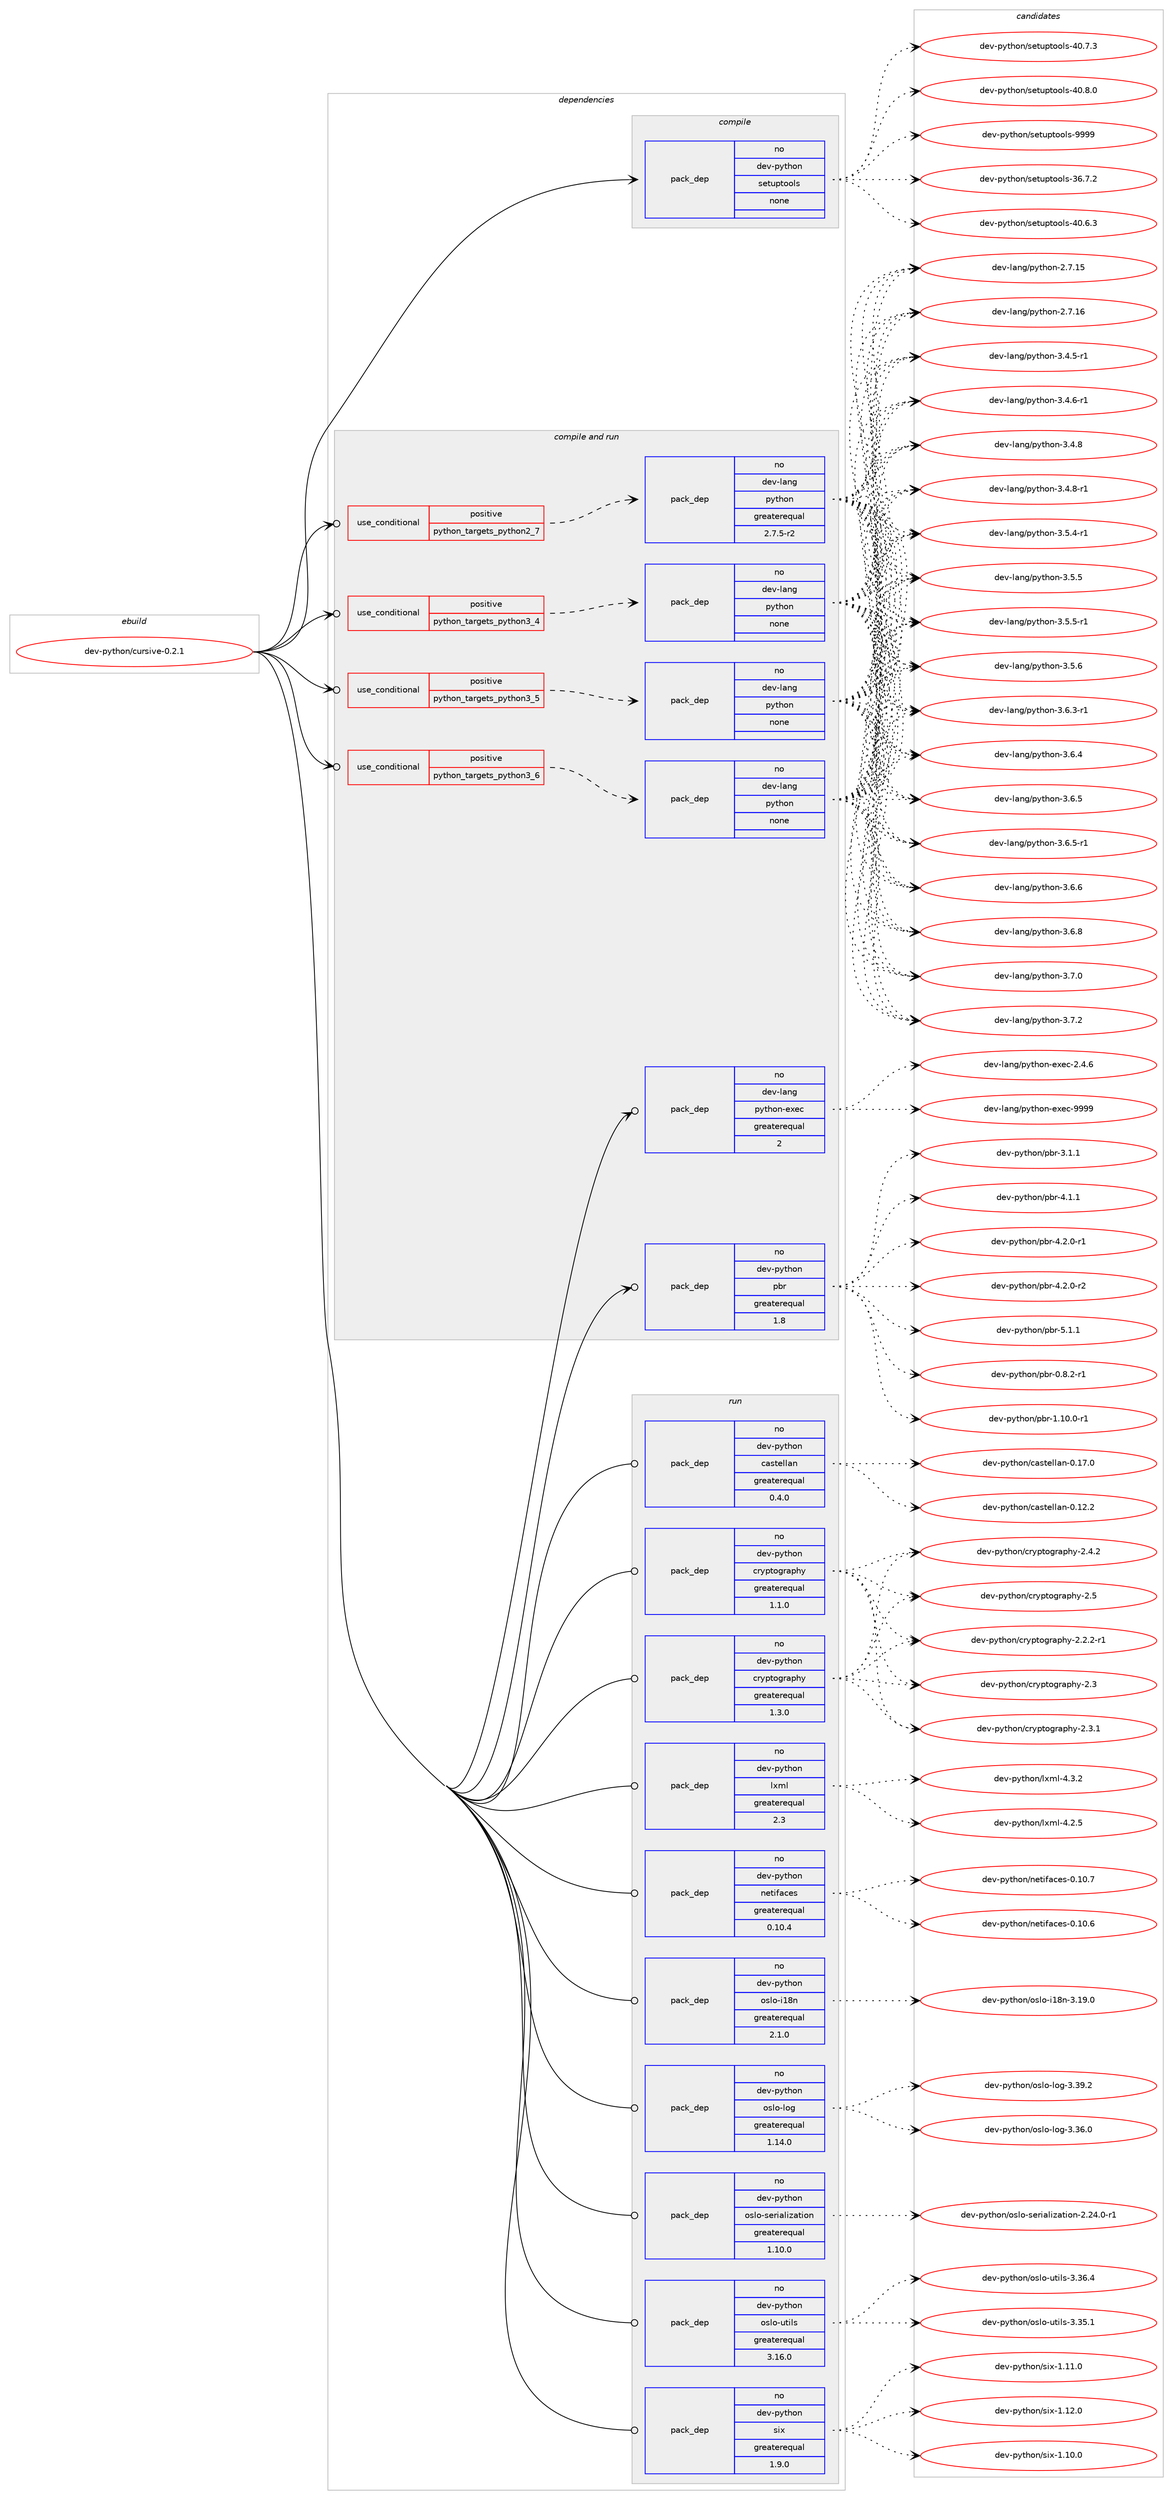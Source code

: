 digraph prolog {

# *************
# Graph options
# *************

newrank=true;
concentrate=true;
compound=true;
graph [rankdir=LR,fontname=Helvetica,fontsize=10,ranksep=1.5];#, ranksep=2.5, nodesep=0.2];
edge  [arrowhead=vee];
node  [fontname=Helvetica,fontsize=10];

# **********
# The ebuild
# **********

subgraph cluster_leftcol {
color=gray;
rank=same;
label=<<i>ebuild</i>>;
id [label="dev-python/cursive-0.2.1", color=red, width=4, href="../dev-python/cursive-0.2.1.svg"];
}

# ****************
# The dependencies
# ****************

subgraph cluster_midcol {
color=gray;
label=<<i>dependencies</i>>;
subgraph cluster_compile {
fillcolor="#eeeeee";
style=filled;
label=<<i>compile</i>>;
subgraph pack1008723 {
dependency1404919 [label=<<TABLE BORDER="0" CELLBORDER="1" CELLSPACING="0" CELLPADDING="4" WIDTH="220"><TR><TD ROWSPAN="6" CELLPADDING="30">pack_dep</TD></TR><TR><TD WIDTH="110">no</TD></TR><TR><TD>dev-python</TD></TR><TR><TD>setuptools</TD></TR><TR><TD>none</TD></TR><TR><TD></TD></TR></TABLE>>, shape=none, color=blue];
}
id:e -> dependency1404919:w [weight=20,style="solid",arrowhead="vee"];
}
subgraph cluster_compileandrun {
fillcolor="#eeeeee";
style=filled;
label=<<i>compile and run</i>>;
subgraph cond372951 {
dependency1404920 [label=<<TABLE BORDER="0" CELLBORDER="1" CELLSPACING="0" CELLPADDING="4"><TR><TD ROWSPAN="3" CELLPADDING="10">use_conditional</TD></TR><TR><TD>positive</TD></TR><TR><TD>python_targets_python2_7</TD></TR></TABLE>>, shape=none, color=red];
subgraph pack1008724 {
dependency1404921 [label=<<TABLE BORDER="0" CELLBORDER="1" CELLSPACING="0" CELLPADDING="4" WIDTH="220"><TR><TD ROWSPAN="6" CELLPADDING="30">pack_dep</TD></TR><TR><TD WIDTH="110">no</TD></TR><TR><TD>dev-lang</TD></TR><TR><TD>python</TD></TR><TR><TD>greaterequal</TD></TR><TR><TD>2.7.5-r2</TD></TR></TABLE>>, shape=none, color=blue];
}
dependency1404920:e -> dependency1404921:w [weight=20,style="dashed",arrowhead="vee"];
}
id:e -> dependency1404920:w [weight=20,style="solid",arrowhead="odotvee"];
subgraph cond372952 {
dependency1404922 [label=<<TABLE BORDER="0" CELLBORDER="1" CELLSPACING="0" CELLPADDING="4"><TR><TD ROWSPAN="3" CELLPADDING="10">use_conditional</TD></TR><TR><TD>positive</TD></TR><TR><TD>python_targets_python3_4</TD></TR></TABLE>>, shape=none, color=red];
subgraph pack1008725 {
dependency1404923 [label=<<TABLE BORDER="0" CELLBORDER="1" CELLSPACING="0" CELLPADDING="4" WIDTH="220"><TR><TD ROWSPAN="6" CELLPADDING="30">pack_dep</TD></TR><TR><TD WIDTH="110">no</TD></TR><TR><TD>dev-lang</TD></TR><TR><TD>python</TD></TR><TR><TD>none</TD></TR><TR><TD></TD></TR></TABLE>>, shape=none, color=blue];
}
dependency1404922:e -> dependency1404923:w [weight=20,style="dashed",arrowhead="vee"];
}
id:e -> dependency1404922:w [weight=20,style="solid",arrowhead="odotvee"];
subgraph cond372953 {
dependency1404924 [label=<<TABLE BORDER="0" CELLBORDER="1" CELLSPACING="0" CELLPADDING="4"><TR><TD ROWSPAN="3" CELLPADDING="10">use_conditional</TD></TR><TR><TD>positive</TD></TR><TR><TD>python_targets_python3_5</TD></TR></TABLE>>, shape=none, color=red];
subgraph pack1008726 {
dependency1404925 [label=<<TABLE BORDER="0" CELLBORDER="1" CELLSPACING="0" CELLPADDING="4" WIDTH="220"><TR><TD ROWSPAN="6" CELLPADDING="30">pack_dep</TD></TR><TR><TD WIDTH="110">no</TD></TR><TR><TD>dev-lang</TD></TR><TR><TD>python</TD></TR><TR><TD>none</TD></TR><TR><TD></TD></TR></TABLE>>, shape=none, color=blue];
}
dependency1404924:e -> dependency1404925:w [weight=20,style="dashed",arrowhead="vee"];
}
id:e -> dependency1404924:w [weight=20,style="solid",arrowhead="odotvee"];
subgraph cond372954 {
dependency1404926 [label=<<TABLE BORDER="0" CELLBORDER="1" CELLSPACING="0" CELLPADDING="4"><TR><TD ROWSPAN="3" CELLPADDING="10">use_conditional</TD></TR><TR><TD>positive</TD></TR><TR><TD>python_targets_python3_6</TD></TR></TABLE>>, shape=none, color=red];
subgraph pack1008727 {
dependency1404927 [label=<<TABLE BORDER="0" CELLBORDER="1" CELLSPACING="0" CELLPADDING="4" WIDTH="220"><TR><TD ROWSPAN="6" CELLPADDING="30">pack_dep</TD></TR><TR><TD WIDTH="110">no</TD></TR><TR><TD>dev-lang</TD></TR><TR><TD>python</TD></TR><TR><TD>none</TD></TR><TR><TD></TD></TR></TABLE>>, shape=none, color=blue];
}
dependency1404926:e -> dependency1404927:w [weight=20,style="dashed",arrowhead="vee"];
}
id:e -> dependency1404926:w [weight=20,style="solid",arrowhead="odotvee"];
subgraph pack1008728 {
dependency1404928 [label=<<TABLE BORDER="0" CELLBORDER="1" CELLSPACING="0" CELLPADDING="4" WIDTH="220"><TR><TD ROWSPAN="6" CELLPADDING="30">pack_dep</TD></TR><TR><TD WIDTH="110">no</TD></TR><TR><TD>dev-lang</TD></TR><TR><TD>python-exec</TD></TR><TR><TD>greaterequal</TD></TR><TR><TD>2</TD></TR></TABLE>>, shape=none, color=blue];
}
id:e -> dependency1404928:w [weight=20,style="solid",arrowhead="odotvee"];
subgraph pack1008729 {
dependency1404929 [label=<<TABLE BORDER="0" CELLBORDER="1" CELLSPACING="0" CELLPADDING="4" WIDTH="220"><TR><TD ROWSPAN="6" CELLPADDING="30">pack_dep</TD></TR><TR><TD WIDTH="110">no</TD></TR><TR><TD>dev-python</TD></TR><TR><TD>pbr</TD></TR><TR><TD>greaterequal</TD></TR><TR><TD>1.8</TD></TR></TABLE>>, shape=none, color=blue];
}
id:e -> dependency1404929:w [weight=20,style="solid",arrowhead="odotvee"];
}
subgraph cluster_run {
fillcolor="#eeeeee";
style=filled;
label=<<i>run</i>>;
subgraph pack1008730 {
dependency1404930 [label=<<TABLE BORDER="0" CELLBORDER="1" CELLSPACING="0" CELLPADDING="4" WIDTH="220"><TR><TD ROWSPAN="6" CELLPADDING="30">pack_dep</TD></TR><TR><TD WIDTH="110">no</TD></TR><TR><TD>dev-python</TD></TR><TR><TD>castellan</TD></TR><TR><TD>greaterequal</TD></TR><TR><TD>0.4.0</TD></TR></TABLE>>, shape=none, color=blue];
}
id:e -> dependency1404930:w [weight=20,style="solid",arrowhead="odot"];
subgraph pack1008731 {
dependency1404931 [label=<<TABLE BORDER="0" CELLBORDER="1" CELLSPACING="0" CELLPADDING="4" WIDTH="220"><TR><TD ROWSPAN="6" CELLPADDING="30">pack_dep</TD></TR><TR><TD WIDTH="110">no</TD></TR><TR><TD>dev-python</TD></TR><TR><TD>cryptography</TD></TR><TR><TD>greaterequal</TD></TR><TR><TD>1.1.0</TD></TR></TABLE>>, shape=none, color=blue];
}
id:e -> dependency1404931:w [weight=20,style="solid",arrowhead="odot"];
subgraph pack1008732 {
dependency1404932 [label=<<TABLE BORDER="0" CELLBORDER="1" CELLSPACING="0" CELLPADDING="4" WIDTH="220"><TR><TD ROWSPAN="6" CELLPADDING="30">pack_dep</TD></TR><TR><TD WIDTH="110">no</TD></TR><TR><TD>dev-python</TD></TR><TR><TD>cryptography</TD></TR><TR><TD>greaterequal</TD></TR><TR><TD>1.3.0</TD></TR></TABLE>>, shape=none, color=blue];
}
id:e -> dependency1404932:w [weight=20,style="solid",arrowhead="odot"];
subgraph pack1008733 {
dependency1404933 [label=<<TABLE BORDER="0" CELLBORDER="1" CELLSPACING="0" CELLPADDING="4" WIDTH="220"><TR><TD ROWSPAN="6" CELLPADDING="30">pack_dep</TD></TR><TR><TD WIDTH="110">no</TD></TR><TR><TD>dev-python</TD></TR><TR><TD>lxml</TD></TR><TR><TD>greaterequal</TD></TR><TR><TD>2.3</TD></TR></TABLE>>, shape=none, color=blue];
}
id:e -> dependency1404933:w [weight=20,style="solid",arrowhead="odot"];
subgraph pack1008734 {
dependency1404934 [label=<<TABLE BORDER="0" CELLBORDER="1" CELLSPACING="0" CELLPADDING="4" WIDTH="220"><TR><TD ROWSPAN="6" CELLPADDING="30">pack_dep</TD></TR><TR><TD WIDTH="110">no</TD></TR><TR><TD>dev-python</TD></TR><TR><TD>netifaces</TD></TR><TR><TD>greaterequal</TD></TR><TR><TD>0.10.4</TD></TR></TABLE>>, shape=none, color=blue];
}
id:e -> dependency1404934:w [weight=20,style="solid",arrowhead="odot"];
subgraph pack1008735 {
dependency1404935 [label=<<TABLE BORDER="0" CELLBORDER="1" CELLSPACING="0" CELLPADDING="4" WIDTH="220"><TR><TD ROWSPAN="6" CELLPADDING="30">pack_dep</TD></TR><TR><TD WIDTH="110">no</TD></TR><TR><TD>dev-python</TD></TR><TR><TD>oslo-i18n</TD></TR><TR><TD>greaterequal</TD></TR><TR><TD>2.1.0</TD></TR></TABLE>>, shape=none, color=blue];
}
id:e -> dependency1404935:w [weight=20,style="solid",arrowhead="odot"];
subgraph pack1008736 {
dependency1404936 [label=<<TABLE BORDER="0" CELLBORDER="1" CELLSPACING="0" CELLPADDING="4" WIDTH="220"><TR><TD ROWSPAN="6" CELLPADDING="30">pack_dep</TD></TR><TR><TD WIDTH="110">no</TD></TR><TR><TD>dev-python</TD></TR><TR><TD>oslo-log</TD></TR><TR><TD>greaterequal</TD></TR><TR><TD>1.14.0</TD></TR></TABLE>>, shape=none, color=blue];
}
id:e -> dependency1404936:w [weight=20,style="solid",arrowhead="odot"];
subgraph pack1008737 {
dependency1404937 [label=<<TABLE BORDER="0" CELLBORDER="1" CELLSPACING="0" CELLPADDING="4" WIDTH="220"><TR><TD ROWSPAN="6" CELLPADDING="30">pack_dep</TD></TR><TR><TD WIDTH="110">no</TD></TR><TR><TD>dev-python</TD></TR><TR><TD>oslo-serialization</TD></TR><TR><TD>greaterequal</TD></TR><TR><TD>1.10.0</TD></TR></TABLE>>, shape=none, color=blue];
}
id:e -> dependency1404937:w [weight=20,style="solid",arrowhead="odot"];
subgraph pack1008738 {
dependency1404938 [label=<<TABLE BORDER="0" CELLBORDER="1" CELLSPACING="0" CELLPADDING="4" WIDTH="220"><TR><TD ROWSPAN="6" CELLPADDING="30">pack_dep</TD></TR><TR><TD WIDTH="110">no</TD></TR><TR><TD>dev-python</TD></TR><TR><TD>oslo-utils</TD></TR><TR><TD>greaterequal</TD></TR><TR><TD>3.16.0</TD></TR></TABLE>>, shape=none, color=blue];
}
id:e -> dependency1404938:w [weight=20,style="solid",arrowhead="odot"];
subgraph pack1008739 {
dependency1404939 [label=<<TABLE BORDER="0" CELLBORDER="1" CELLSPACING="0" CELLPADDING="4" WIDTH="220"><TR><TD ROWSPAN="6" CELLPADDING="30">pack_dep</TD></TR><TR><TD WIDTH="110">no</TD></TR><TR><TD>dev-python</TD></TR><TR><TD>six</TD></TR><TR><TD>greaterequal</TD></TR><TR><TD>1.9.0</TD></TR></TABLE>>, shape=none, color=blue];
}
id:e -> dependency1404939:w [weight=20,style="solid",arrowhead="odot"];
}
}

# **************
# The candidates
# **************

subgraph cluster_choices {
rank=same;
color=gray;
label=<<i>candidates</i>>;

subgraph choice1008723 {
color=black;
nodesep=1;
choice100101118451121211161041111104711510111611711211611111110811545515446554650 [label="dev-python/setuptools-36.7.2", color=red, width=4,href="../dev-python/setuptools-36.7.2.svg"];
choice100101118451121211161041111104711510111611711211611111110811545524846544651 [label="dev-python/setuptools-40.6.3", color=red, width=4,href="../dev-python/setuptools-40.6.3.svg"];
choice100101118451121211161041111104711510111611711211611111110811545524846554651 [label="dev-python/setuptools-40.7.3", color=red, width=4,href="../dev-python/setuptools-40.7.3.svg"];
choice100101118451121211161041111104711510111611711211611111110811545524846564648 [label="dev-python/setuptools-40.8.0", color=red, width=4,href="../dev-python/setuptools-40.8.0.svg"];
choice10010111845112121116104111110471151011161171121161111111081154557575757 [label="dev-python/setuptools-9999", color=red, width=4,href="../dev-python/setuptools-9999.svg"];
dependency1404919:e -> choice100101118451121211161041111104711510111611711211611111110811545515446554650:w [style=dotted,weight="100"];
dependency1404919:e -> choice100101118451121211161041111104711510111611711211611111110811545524846544651:w [style=dotted,weight="100"];
dependency1404919:e -> choice100101118451121211161041111104711510111611711211611111110811545524846554651:w [style=dotted,weight="100"];
dependency1404919:e -> choice100101118451121211161041111104711510111611711211611111110811545524846564648:w [style=dotted,weight="100"];
dependency1404919:e -> choice10010111845112121116104111110471151011161171121161111111081154557575757:w [style=dotted,weight="100"];
}
subgraph choice1008724 {
color=black;
nodesep=1;
choice10010111845108971101034711212111610411111045504655464953 [label="dev-lang/python-2.7.15", color=red, width=4,href="../dev-lang/python-2.7.15.svg"];
choice10010111845108971101034711212111610411111045504655464954 [label="dev-lang/python-2.7.16", color=red, width=4,href="../dev-lang/python-2.7.16.svg"];
choice1001011184510897110103471121211161041111104551465246534511449 [label="dev-lang/python-3.4.5-r1", color=red, width=4,href="../dev-lang/python-3.4.5-r1.svg"];
choice1001011184510897110103471121211161041111104551465246544511449 [label="dev-lang/python-3.4.6-r1", color=red, width=4,href="../dev-lang/python-3.4.6-r1.svg"];
choice100101118451089711010347112121116104111110455146524656 [label="dev-lang/python-3.4.8", color=red, width=4,href="../dev-lang/python-3.4.8.svg"];
choice1001011184510897110103471121211161041111104551465246564511449 [label="dev-lang/python-3.4.8-r1", color=red, width=4,href="../dev-lang/python-3.4.8-r1.svg"];
choice1001011184510897110103471121211161041111104551465346524511449 [label="dev-lang/python-3.5.4-r1", color=red, width=4,href="../dev-lang/python-3.5.4-r1.svg"];
choice100101118451089711010347112121116104111110455146534653 [label="dev-lang/python-3.5.5", color=red, width=4,href="../dev-lang/python-3.5.5.svg"];
choice1001011184510897110103471121211161041111104551465346534511449 [label="dev-lang/python-3.5.5-r1", color=red, width=4,href="../dev-lang/python-3.5.5-r1.svg"];
choice100101118451089711010347112121116104111110455146534654 [label="dev-lang/python-3.5.6", color=red, width=4,href="../dev-lang/python-3.5.6.svg"];
choice1001011184510897110103471121211161041111104551465446514511449 [label="dev-lang/python-3.6.3-r1", color=red, width=4,href="../dev-lang/python-3.6.3-r1.svg"];
choice100101118451089711010347112121116104111110455146544652 [label="dev-lang/python-3.6.4", color=red, width=4,href="../dev-lang/python-3.6.4.svg"];
choice100101118451089711010347112121116104111110455146544653 [label="dev-lang/python-3.6.5", color=red, width=4,href="../dev-lang/python-3.6.5.svg"];
choice1001011184510897110103471121211161041111104551465446534511449 [label="dev-lang/python-3.6.5-r1", color=red, width=4,href="../dev-lang/python-3.6.5-r1.svg"];
choice100101118451089711010347112121116104111110455146544654 [label="dev-lang/python-3.6.6", color=red, width=4,href="../dev-lang/python-3.6.6.svg"];
choice100101118451089711010347112121116104111110455146544656 [label="dev-lang/python-3.6.8", color=red, width=4,href="../dev-lang/python-3.6.8.svg"];
choice100101118451089711010347112121116104111110455146554648 [label="dev-lang/python-3.7.0", color=red, width=4,href="../dev-lang/python-3.7.0.svg"];
choice100101118451089711010347112121116104111110455146554650 [label="dev-lang/python-3.7.2", color=red, width=4,href="../dev-lang/python-3.7.2.svg"];
dependency1404921:e -> choice10010111845108971101034711212111610411111045504655464953:w [style=dotted,weight="100"];
dependency1404921:e -> choice10010111845108971101034711212111610411111045504655464954:w [style=dotted,weight="100"];
dependency1404921:e -> choice1001011184510897110103471121211161041111104551465246534511449:w [style=dotted,weight="100"];
dependency1404921:e -> choice1001011184510897110103471121211161041111104551465246544511449:w [style=dotted,weight="100"];
dependency1404921:e -> choice100101118451089711010347112121116104111110455146524656:w [style=dotted,weight="100"];
dependency1404921:e -> choice1001011184510897110103471121211161041111104551465246564511449:w [style=dotted,weight="100"];
dependency1404921:e -> choice1001011184510897110103471121211161041111104551465346524511449:w [style=dotted,weight="100"];
dependency1404921:e -> choice100101118451089711010347112121116104111110455146534653:w [style=dotted,weight="100"];
dependency1404921:e -> choice1001011184510897110103471121211161041111104551465346534511449:w [style=dotted,weight="100"];
dependency1404921:e -> choice100101118451089711010347112121116104111110455146534654:w [style=dotted,weight="100"];
dependency1404921:e -> choice1001011184510897110103471121211161041111104551465446514511449:w [style=dotted,weight="100"];
dependency1404921:e -> choice100101118451089711010347112121116104111110455146544652:w [style=dotted,weight="100"];
dependency1404921:e -> choice100101118451089711010347112121116104111110455146544653:w [style=dotted,weight="100"];
dependency1404921:e -> choice1001011184510897110103471121211161041111104551465446534511449:w [style=dotted,weight="100"];
dependency1404921:e -> choice100101118451089711010347112121116104111110455146544654:w [style=dotted,weight="100"];
dependency1404921:e -> choice100101118451089711010347112121116104111110455146544656:w [style=dotted,weight="100"];
dependency1404921:e -> choice100101118451089711010347112121116104111110455146554648:w [style=dotted,weight="100"];
dependency1404921:e -> choice100101118451089711010347112121116104111110455146554650:w [style=dotted,weight="100"];
}
subgraph choice1008725 {
color=black;
nodesep=1;
choice10010111845108971101034711212111610411111045504655464953 [label="dev-lang/python-2.7.15", color=red, width=4,href="../dev-lang/python-2.7.15.svg"];
choice10010111845108971101034711212111610411111045504655464954 [label="dev-lang/python-2.7.16", color=red, width=4,href="../dev-lang/python-2.7.16.svg"];
choice1001011184510897110103471121211161041111104551465246534511449 [label="dev-lang/python-3.4.5-r1", color=red, width=4,href="../dev-lang/python-3.4.5-r1.svg"];
choice1001011184510897110103471121211161041111104551465246544511449 [label="dev-lang/python-3.4.6-r1", color=red, width=4,href="../dev-lang/python-3.4.6-r1.svg"];
choice100101118451089711010347112121116104111110455146524656 [label="dev-lang/python-3.4.8", color=red, width=4,href="../dev-lang/python-3.4.8.svg"];
choice1001011184510897110103471121211161041111104551465246564511449 [label="dev-lang/python-3.4.8-r1", color=red, width=4,href="../dev-lang/python-3.4.8-r1.svg"];
choice1001011184510897110103471121211161041111104551465346524511449 [label="dev-lang/python-3.5.4-r1", color=red, width=4,href="../dev-lang/python-3.5.4-r1.svg"];
choice100101118451089711010347112121116104111110455146534653 [label="dev-lang/python-3.5.5", color=red, width=4,href="../dev-lang/python-3.5.5.svg"];
choice1001011184510897110103471121211161041111104551465346534511449 [label="dev-lang/python-3.5.5-r1", color=red, width=4,href="../dev-lang/python-3.5.5-r1.svg"];
choice100101118451089711010347112121116104111110455146534654 [label="dev-lang/python-3.5.6", color=red, width=4,href="../dev-lang/python-3.5.6.svg"];
choice1001011184510897110103471121211161041111104551465446514511449 [label="dev-lang/python-3.6.3-r1", color=red, width=4,href="../dev-lang/python-3.6.3-r1.svg"];
choice100101118451089711010347112121116104111110455146544652 [label="dev-lang/python-3.6.4", color=red, width=4,href="../dev-lang/python-3.6.4.svg"];
choice100101118451089711010347112121116104111110455146544653 [label="dev-lang/python-3.6.5", color=red, width=4,href="../dev-lang/python-3.6.5.svg"];
choice1001011184510897110103471121211161041111104551465446534511449 [label="dev-lang/python-3.6.5-r1", color=red, width=4,href="../dev-lang/python-3.6.5-r1.svg"];
choice100101118451089711010347112121116104111110455146544654 [label="dev-lang/python-3.6.6", color=red, width=4,href="../dev-lang/python-3.6.6.svg"];
choice100101118451089711010347112121116104111110455146544656 [label="dev-lang/python-3.6.8", color=red, width=4,href="../dev-lang/python-3.6.8.svg"];
choice100101118451089711010347112121116104111110455146554648 [label="dev-lang/python-3.7.0", color=red, width=4,href="../dev-lang/python-3.7.0.svg"];
choice100101118451089711010347112121116104111110455146554650 [label="dev-lang/python-3.7.2", color=red, width=4,href="../dev-lang/python-3.7.2.svg"];
dependency1404923:e -> choice10010111845108971101034711212111610411111045504655464953:w [style=dotted,weight="100"];
dependency1404923:e -> choice10010111845108971101034711212111610411111045504655464954:w [style=dotted,weight="100"];
dependency1404923:e -> choice1001011184510897110103471121211161041111104551465246534511449:w [style=dotted,weight="100"];
dependency1404923:e -> choice1001011184510897110103471121211161041111104551465246544511449:w [style=dotted,weight="100"];
dependency1404923:e -> choice100101118451089711010347112121116104111110455146524656:w [style=dotted,weight="100"];
dependency1404923:e -> choice1001011184510897110103471121211161041111104551465246564511449:w [style=dotted,weight="100"];
dependency1404923:e -> choice1001011184510897110103471121211161041111104551465346524511449:w [style=dotted,weight="100"];
dependency1404923:e -> choice100101118451089711010347112121116104111110455146534653:w [style=dotted,weight="100"];
dependency1404923:e -> choice1001011184510897110103471121211161041111104551465346534511449:w [style=dotted,weight="100"];
dependency1404923:e -> choice100101118451089711010347112121116104111110455146534654:w [style=dotted,weight="100"];
dependency1404923:e -> choice1001011184510897110103471121211161041111104551465446514511449:w [style=dotted,weight="100"];
dependency1404923:e -> choice100101118451089711010347112121116104111110455146544652:w [style=dotted,weight="100"];
dependency1404923:e -> choice100101118451089711010347112121116104111110455146544653:w [style=dotted,weight="100"];
dependency1404923:e -> choice1001011184510897110103471121211161041111104551465446534511449:w [style=dotted,weight="100"];
dependency1404923:e -> choice100101118451089711010347112121116104111110455146544654:w [style=dotted,weight="100"];
dependency1404923:e -> choice100101118451089711010347112121116104111110455146544656:w [style=dotted,weight="100"];
dependency1404923:e -> choice100101118451089711010347112121116104111110455146554648:w [style=dotted,weight="100"];
dependency1404923:e -> choice100101118451089711010347112121116104111110455146554650:w [style=dotted,weight="100"];
}
subgraph choice1008726 {
color=black;
nodesep=1;
choice10010111845108971101034711212111610411111045504655464953 [label="dev-lang/python-2.7.15", color=red, width=4,href="../dev-lang/python-2.7.15.svg"];
choice10010111845108971101034711212111610411111045504655464954 [label="dev-lang/python-2.7.16", color=red, width=4,href="../dev-lang/python-2.7.16.svg"];
choice1001011184510897110103471121211161041111104551465246534511449 [label="dev-lang/python-3.4.5-r1", color=red, width=4,href="../dev-lang/python-3.4.5-r1.svg"];
choice1001011184510897110103471121211161041111104551465246544511449 [label="dev-lang/python-3.4.6-r1", color=red, width=4,href="../dev-lang/python-3.4.6-r1.svg"];
choice100101118451089711010347112121116104111110455146524656 [label="dev-lang/python-3.4.8", color=red, width=4,href="../dev-lang/python-3.4.8.svg"];
choice1001011184510897110103471121211161041111104551465246564511449 [label="dev-lang/python-3.4.8-r1", color=red, width=4,href="../dev-lang/python-3.4.8-r1.svg"];
choice1001011184510897110103471121211161041111104551465346524511449 [label="dev-lang/python-3.5.4-r1", color=red, width=4,href="../dev-lang/python-3.5.4-r1.svg"];
choice100101118451089711010347112121116104111110455146534653 [label="dev-lang/python-3.5.5", color=red, width=4,href="../dev-lang/python-3.5.5.svg"];
choice1001011184510897110103471121211161041111104551465346534511449 [label="dev-lang/python-3.5.5-r1", color=red, width=4,href="../dev-lang/python-3.5.5-r1.svg"];
choice100101118451089711010347112121116104111110455146534654 [label="dev-lang/python-3.5.6", color=red, width=4,href="../dev-lang/python-3.5.6.svg"];
choice1001011184510897110103471121211161041111104551465446514511449 [label="dev-lang/python-3.6.3-r1", color=red, width=4,href="../dev-lang/python-3.6.3-r1.svg"];
choice100101118451089711010347112121116104111110455146544652 [label="dev-lang/python-3.6.4", color=red, width=4,href="../dev-lang/python-3.6.4.svg"];
choice100101118451089711010347112121116104111110455146544653 [label="dev-lang/python-3.6.5", color=red, width=4,href="../dev-lang/python-3.6.5.svg"];
choice1001011184510897110103471121211161041111104551465446534511449 [label="dev-lang/python-3.6.5-r1", color=red, width=4,href="../dev-lang/python-3.6.5-r1.svg"];
choice100101118451089711010347112121116104111110455146544654 [label="dev-lang/python-3.6.6", color=red, width=4,href="../dev-lang/python-3.6.6.svg"];
choice100101118451089711010347112121116104111110455146544656 [label="dev-lang/python-3.6.8", color=red, width=4,href="../dev-lang/python-3.6.8.svg"];
choice100101118451089711010347112121116104111110455146554648 [label="dev-lang/python-3.7.0", color=red, width=4,href="../dev-lang/python-3.7.0.svg"];
choice100101118451089711010347112121116104111110455146554650 [label="dev-lang/python-3.7.2", color=red, width=4,href="../dev-lang/python-3.7.2.svg"];
dependency1404925:e -> choice10010111845108971101034711212111610411111045504655464953:w [style=dotted,weight="100"];
dependency1404925:e -> choice10010111845108971101034711212111610411111045504655464954:w [style=dotted,weight="100"];
dependency1404925:e -> choice1001011184510897110103471121211161041111104551465246534511449:w [style=dotted,weight="100"];
dependency1404925:e -> choice1001011184510897110103471121211161041111104551465246544511449:w [style=dotted,weight="100"];
dependency1404925:e -> choice100101118451089711010347112121116104111110455146524656:w [style=dotted,weight="100"];
dependency1404925:e -> choice1001011184510897110103471121211161041111104551465246564511449:w [style=dotted,weight="100"];
dependency1404925:e -> choice1001011184510897110103471121211161041111104551465346524511449:w [style=dotted,weight="100"];
dependency1404925:e -> choice100101118451089711010347112121116104111110455146534653:w [style=dotted,weight="100"];
dependency1404925:e -> choice1001011184510897110103471121211161041111104551465346534511449:w [style=dotted,weight="100"];
dependency1404925:e -> choice100101118451089711010347112121116104111110455146534654:w [style=dotted,weight="100"];
dependency1404925:e -> choice1001011184510897110103471121211161041111104551465446514511449:w [style=dotted,weight="100"];
dependency1404925:e -> choice100101118451089711010347112121116104111110455146544652:w [style=dotted,weight="100"];
dependency1404925:e -> choice100101118451089711010347112121116104111110455146544653:w [style=dotted,weight="100"];
dependency1404925:e -> choice1001011184510897110103471121211161041111104551465446534511449:w [style=dotted,weight="100"];
dependency1404925:e -> choice100101118451089711010347112121116104111110455146544654:w [style=dotted,weight="100"];
dependency1404925:e -> choice100101118451089711010347112121116104111110455146544656:w [style=dotted,weight="100"];
dependency1404925:e -> choice100101118451089711010347112121116104111110455146554648:w [style=dotted,weight="100"];
dependency1404925:e -> choice100101118451089711010347112121116104111110455146554650:w [style=dotted,weight="100"];
}
subgraph choice1008727 {
color=black;
nodesep=1;
choice10010111845108971101034711212111610411111045504655464953 [label="dev-lang/python-2.7.15", color=red, width=4,href="../dev-lang/python-2.7.15.svg"];
choice10010111845108971101034711212111610411111045504655464954 [label="dev-lang/python-2.7.16", color=red, width=4,href="../dev-lang/python-2.7.16.svg"];
choice1001011184510897110103471121211161041111104551465246534511449 [label="dev-lang/python-3.4.5-r1", color=red, width=4,href="../dev-lang/python-3.4.5-r1.svg"];
choice1001011184510897110103471121211161041111104551465246544511449 [label="dev-lang/python-3.4.6-r1", color=red, width=4,href="../dev-lang/python-3.4.6-r1.svg"];
choice100101118451089711010347112121116104111110455146524656 [label="dev-lang/python-3.4.8", color=red, width=4,href="../dev-lang/python-3.4.8.svg"];
choice1001011184510897110103471121211161041111104551465246564511449 [label="dev-lang/python-3.4.8-r1", color=red, width=4,href="../dev-lang/python-3.4.8-r1.svg"];
choice1001011184510897110103471121211161041111104551465346524511449 [label="dev-lang/python-3.5.4-r1", color=red, width=4,href="../dev-lang/python-3.5.4-r1.svg"];
choice100101118451089711010347112121116104111110455146534653 [label="dev-lang/python-3.5.5", color=red, width=4,href="../dev-lang/python-3.5.5.svg"];
choice1001011184510897110103471121211161041111104551465346534511449 [label="dev-lang/python-3.5.5-r1", color=red, width=4,href="../dev-lang/python-3.5.5-r1.svg"];
choice100101118451089711010347112121116104111110455146534654 [label="dev-lang/python-3.5.6", color=red, width=4,href="../dev-lang/python-3.5.6.svg"];
choice1001011184510897110103471121211161041111104551465446514511449 [label="dev-lang/python-3.6.3-r1", color=red, width=4,href="../dev-lang/python-3.6.3-r1.svg"];
choice100101118451089711010347112121116104111110455146544652 [label="dev-lang/python-3.6.4", color=red, width=4,href="../dev-lang/python-3.6.4.svg"];
choice100101118451089711010347112121116104111110455146544653 [label="dev-lang/python-3.6.5", color=red, width=4,href="../dev-lang/python-3.6.5.svg"];
choice1001011184510897110103471121211161041111104551465446534511449 [label="dev-lang/python-3.6.5-r1", color=red, width=4,href="../dev-lang/python-3.6.5-r1.svg"];
choice100101118451089711010347112121116104111110455146544654 [label="dev-lang/python-3.6.6", color=red, width=4,href="../dev-lang/python-3.6.6.svg"];
choice100101118451089711010347112121116104111110455146544656 [label="dev-lang/python-3.6.8", color=red, width=4,href="../dev-lang/python-3.6.8.svg"];
choice100101118451089711010347112121116104111110455146554648 [label="dev-lang/python-3.7.0", color=red, width=4,href="../dev-lang/python-3.7.0.svg"];
choice100101118451089711010347112121116104111110455146554650 [label="dev-lang/python-3.7.2", color=red, width=4,href="../dev-lang/python-3.7.2.svg"];
dependency1404927:e -> choice10010111845108971101034711212111610411111045504655464953:w [style=dotted,weight="100"];
dependency1404927:e -> choice10010111845108971101034711212111610411111045504655464954:w [style=dotted,weight="100"];
dependency1404927:e -> choice1001011184510897110103471121211161041111104551465246534511449:w [style=dotted,weight="100"];
dependency1404927:e -> choice1001011184510897110103471121211161041111104551465246544511449:w [style=dotted,weight="100"];
dependency1404927:e -> choice100101118451089711010347112121116104111110455146524656:w [style=dotted,weight="100"];
dependency1404927:e -> choice1001011184510897110103471121211161041111104551465246564511449:w [style=dotted,weight="100"];
dependency1404927:e -> choice1001011184510897110103471121211161041111104551465346524511449:w [style=dotted,weight="100"];
dependency1404927:e -> choice100101118451089711010347112121116104111110455146534653:w [style=dotted,weight="100"];
dependency1404927:e -> choice1001011184510897110103471121211161041111104551465346534511449:w [style=dotted,weight="100"];
dependency1404927:e -> choice100101118451089711010347112121116104111110455146534654:w [style=dotted,weight="100"];
dependency1404927:e -> choice1001011184510897110103471121211161041111104551465446514511449:w [style=dotted,weight="100"];
dependency1404927:e -> choice100101118451089711010347112121116104111110455146544652:w [style=dotted,weight="100"];
dependency1404927:e -> choice100101118451089711010347112121116104111110455146544653:w [style=dotted,weight="100"];
dependency1404927:e -> choice1001011184510897110103471121211161041111104551465446534511449:w [style=dotted,weight="100"];
dependency1404927:e -> choice100101118451089711010347112121116104111110455146544654:w [style=dotted,weight="100"];
dependency1404927:e -> choice100101118451089711010347112121116104111110455146544656:w [style=dotted,weight="100"];
dependency1404927:e -> choice100101118451089711010347112121116104111110455146554648:w [style=dotted,weight="100"];
dependency1404927:e -> choice100101118451089711010347112121116104111110455146554650:w [style=dotted,weight="100"];
}
subgraph choice1008728 {
color=black;
nodesep=1;
choice1001011184510897110103471121211161041111104510112010199455046524654 [label="dev-lang/python-exec-2.4.6", color=red, width=4,href="../dev-lang/python-exec-2.4.6.svg"];
choice10010111845108971101034711212111610411111045101120101994557575757 [label="dev-lang/python-exec-9999", color=red, width=4,href="../dev-lang/python-exec-9999.svg"];
dependency1404928:e -> choice1001011184510897110103471121211161041111104510112010199455046524654:w [style=dotted,weight="100"];
dependency1404928:e -> choice10010111845108971101034711212111610411111045101120101994557575757:w [style=dotted,weight="100"];
}
subgraph choice1008729 {
color=black;
nodesep=1;
choice1001011184511212111610411111047112981144548465646504511449 [label="dev-python/pbr-0.8.2-r1", color=red, width=4,href="../dev-python/pbr-0.8.2-r1.svg"];
choice100101118451121211161041111104711298114454946494846484511449 [label="dev-python/pbr-1.10.0-r1", color=red, width=4,href="../dev-python/pbr-1.10.0-r1.svg"];
choice100101118451121211161041111104711298114455146494649 [label="dev-python/pbr-3.1.1", color=red, width=4,href="../dev-python/pbr-3.1.1.svg"];
choice100101118451121211161041111104711298114455246494649 [label="dev-python/pbr-4.1.1", color=red, width=4,href="../dev-python/pbr-4.1.1.svg"];
choice1001011184511212111610411111047112981144552465046484511449 [label="dev-python/pbr-4.2.0-r1", color=red, width=4,href="../dev-python/pbr-4.2.0-r1.svg"];
choice1001011184511212111610411111047112981144552465046484511450 [label="dev-python/pbr-4.2.0-r2", color=red, width=4,href="../dev-python/pbr-4.2.0-r2.svg"];
choice100101118451121211161041111104711298114455346494649 [label="dev-python/pbr-5.1.1", color=red, width=4,href="../dev-python/pbr-5.1.1.svg"];
dependency1404929:e -> choice1001011184511212111610411111047112981144548465646504511449:w [style=dotted,weight="100"];
dependency1404929:e -> choice100101118451121211161041111104711298114454946494846484511449:w [style=dotted,weight="100"];
dependency1404929:e -> choice100101118451121211161041111104711298114455146494649:w [style=dotted,weight="100"];
dependency1404929:e -> choice100101118451121211161041111104711298114455246494649:w [style=dotted,weight="100"];
dependency1404929:e -> choice1001011184511212111610411111047112981144552465046484511449:w [style=dotted,weight="100"];
dependency1404929:e -> choice1001011184511212111610411111047112981144552465046484511450:w [style=dotted,weight="100"];
dependency1404929:e -> choice100101118451121211161041111104711298114455346494649:w [style=dotted,weight="100"];
}
subgraph choice1008730 {
color=black;
nodesep=1;
choice100101118451121211161041111104799971151161011081089711045484649504650 [label="dev-python/castellan-0.12.2", color=red, width=4,href="../dev-python/castellan-0.12.2.svg"];
choice100101118451121211161041111104799971151161011081089711045484649554648 [label="dev-python/castellan-0.17.0", color=red, width=4,href="../dev-python/castellan-0.17.0.svg"];
dependency1404930:e -> choice100101118451121211161041111104799971151161011081089711045484649504650:w [style=dotted,weight="100"];
dependency1404930:e -> choice100101118451121211161041111104799971151161011081089711045484649554648:w [style=dotted,weight="100"];
}
subgraph choice1008731 {
color=black;
nodesep=1;
choice100101118451121211161041111104799114121112116111103114971121041214550465046504511449 [label="dev-python/cryptography-2.2.2-r1", color=red, width=4,href="../dev-python/cryptography-2.2.2-r1.svg"];
choice1001011184511212111610411111047991141211121161111031149711210412145504651 [label="dev-python/cryptography-2.3", color=red, width=4,href="../dev-python/cryptography-2.3.svg"];
choice10010111845112121116104111110479911412111211611110311497112104121455046514649 [label="dev-python/cryptography-2.3.1", color=red, width=4,href="../dev-python/cryptography-2.3.1.svg"];
choice10010111845112121116104111110479911412111211611110311497112104121455046524650 [label="dev-python/cryptography-2.4.2", color=red, width=4,href="../dev-python/cryptography-2.4.2.svg"];
choice1001011184511212111610411111047991141211121161111031149711210412145504653 [label="dev-python/cryptography-2.5", color=red, width=4,href="../dev-python/cryptography-2.5.svg"];
dependency1404931:e -> choice100101118451121211161041111104799114121112116111103114971121041214550465046504511449:w [style=dotted,weight="100"];
dependency1404931:e -> choice1001011184511212111610411111047991141211121161111031149711210412145504651:w [style=dotted,weight="100"];
dependency1404931:e -> choice10010111845112121116104111110479911412111211611110311497112104121455046514649:w [style=dotted,weight="100"];
dependency1404931:e -> choice10010111845112121116104111110479911412111211611110311497112104121455046524650:w [style=dotted,weight="100"];
dependency1404931:e -> choice1001011184511212111610411111047991141211121161111031149711210412145504653:w [style=dotted,weight="100"];
}
subgraph choice1008732 {
color=black;
nodesep=1;
choice100101118451121211161041111104799114121112116111103114971121041214550465046504511449 [label="dev-python/cryptography-2.2.2-r1", color=red, width=4,href="../dev-python/cryptography-2.2.2-r1.svg"];
choice1001011184511212111610411111047991141211121161111031149711210412145504651 [label="dev-python/cryptography-2.3", color=red, width=4,href="../dev-python/cryptography-2.3.svg"];
choice10010111845112121116104111110479911412111211611110311497112104121455046514649 [label="dev-python/cryptography-2.3.1", color=red, width=4,href="../dev-python/cryptography-2.3.1.svg"];
choice10010111845112121116104111110479911412111211611110311497112104121455046524650 [label="dev-python/cryptography-2.4.2", color=red, width=4,href="../dev-python/cryptography-2.4.2.svg"];
choice1001011184511212111610411111047991141211121161111031149711210412145504653 [label="dev-python/cryptography-2.5", color=red, width=4,href="../dev-python/cryptography-2.5.svg"];
dependency1404932:e -> choice100101118451121211161041111104799114121112116111103114971121041214550465046504511449:w [style=dotted,weight="100"];
dependency1404932:e -> choice1001011184511212111610411111047991141211121161111031149711210412145504651:w [style=dotted,weight="100"];
dependency1404932:e -> choice10010111845112121116104111110479911412111211611110311497112104121455046514649:w [style=dotted,weight="100"];
dependency1404932:e -> choice10010111845112121116104111110479911412111211611110311497112104121455046524650:w [style=dotted,weight="100"];
dependency1404932:e -> choice1001011184511212111610411111047991141211121161111031149711210412145504653:w [style=dotted,weight="100"];
}
subgraph choice1008733 {
color=black;
nodesep=1;
choice1001011184511212111610411111047108120109108455246504653 [label="dev-python/lxml-4.2.5", color=red, width=4,href="../dev-python/lxml-4.2.5.svg"];
choice1001011184511212111610411111047108120109108455246514650 [label="dev-python/lxml-4.3.2", color=red, width=4,href="../dev-python/lxml-4.3.2.svg"];
dependency1404933:e -> choice1001011184511212111610411111047108120109108455246504653:w [style=dotted,weight="100"];
dependency1404933:e -> choice1001011184511212111610411111047108120109108455246514650:w [style=dotted,weight="100"];
}
subgraph choice1008734 {
color=black;
nodesep=1;
choice1001011184511212111610411111047110101116105102979910111545484649484654 [label="dev-python/netifaces-0.10.6", color=red, width=4,href="../dev-python/netifaces-0.10.6.svg"];
choice1001011184511212111610411111047110101116105102979910111545484649484655 [label="dev-python/netifaces-0.10.7", color=red, width=4,href="../dev-python/netifaces-0.10.7.svg"];
dependency1404934:e -> choice1001011184511212111610411111047110101116105102979910111545484649484654:w [style=dotted,weight="100"];
dependency1404934:e -> choice1001011184511212111610411111047110101116105102979910111545484649484655:w [style=dotted,weight="100"];
}
subgraph choice1008735 {
color=black;
nodesep=1;
choice100101118451121211161041111104711111510811145105495611045514649574648 [label="dev-python/oslo-i18n-3.19.0", color=red, width=4,href="../dev-python/oslo-i18n-3.19.0.svg"];
dependency1404935:e -> choice100101118451121211161041111104711111510811145105495611045514649574648:w [style=dotted,weight="100"];
}
subgraph choice1008736 {
color=black;
nodesep=1;
choice10010111845112121116104111110471111151081114510811110345514651544648 [label="dev-python/oslo-log-3.36.0", color=red, width=4,href="../dev-python/oslo-log-3.36.0.svg"];
choice10010111845112121116104111110471111151081114510811110345514651574650 [label="dev-python/oslo-log-3.39.2", color=red, width=4,href="../dev-python/oslo-log-3.39.2.svg"];
dependency1404936:e -> choice10010111845112121116104111110471111151081114510811110345514651544648:w [style=dotted,weight="100"];
dependency1404936:e -> choice10010111845112121116104111110471111151081114510811110345514651574650:w [style=dotted,weight="100"];
}
subgraph choice1008737 {
color=black;
nodesep=1;
choice1001011184511212111610411111047111115108111451151011141059710810512297116105111110455046505246484511449 [label="dev-python/oslo-serialization-2.24.0-r1", color=red, width=4,href="../dev-python/oslo-serialization-2.24.0-r1.svg"];
dependency1404937:e -> choice1001011184511212111610411111047111115108111451151011141059710810512297116105111110455046505246484511449:w [style=dotted,weight="100"];
}
subgraph choice1008738 {
color=black;
nodesep=1;
choice10010111845112121116104111110471111151081114511711610510811545514651534649 [label="dev-python/oslo-utils-3.35.1", color=red, width=4,href="../dev-python/oslo-utils-3.35.1.svg"];
choice10010111845112121116104111110471111151081114511711610510811545514651544652 [label="dev-python/oslo-utils-3.36.4", color=red, width=4,href="../dev-python/oslo-utils-3.36.4.svg"];
dependency1404938:e -> choice10010111845112121116104111110471111151081114511711610510811545514651534649:w [style=dotted,weight="100"];
dependency1404938:e -> choice10010111845112121116104111110471111151081114511711610510811545514651544652:w [style=dotted,weight="100"];
}
subgraph choice1008739 {
color=black;
nodesep=1;
choice100101118451121211161041111104711510512045494649484648 [label="dev-python/six-1.10.0", color=red, width=4,href="../dev-python/six-1.10.0.svg"];
choice100101118451121211161041111104711510512045494649494648 [label="dev-python/six-1.11.0", color=red, width=4,href="../dev-python/six-1.11.0.svg"];
choice100101118451121211161041111104711510512045494649504648 [label="dev-python/six-1.12.0", color=red, width=4,href="../dev-python/six-1.12.0.svg"];
dependency1404939:e -> choice100101118451121211161041111104711510512045494649484648:w [style=dotted,weight="100"];
dependency1404939:e -> choice100101118451121211161041111104711510512045494649494648:w [style=dotted,weight="100"];
dependency1404939:e -> choice100101118451121211161041111104711510512045494649504648:w [style=dotted,weight="100"];
}
}

}
